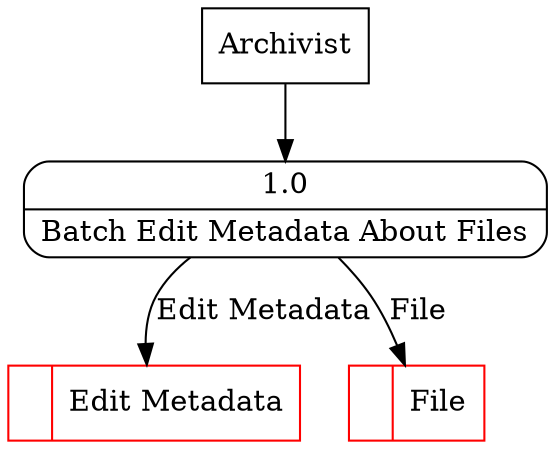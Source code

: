 digraph dfd2{ 
node[shape=record]
200 [label="<f0>  |<f1> Edit Metadata " color=red];
201 [label="<f0>  |<f1> File " color=red];
202 [label="Archivist" shape=box];
203 [label="{<f0> 1.0|<f1> Batch Edit Metadata About Files }" shape=Mrecord];
202 -> 203
203 -> 200 [label="Edit Metadata"]
203 -> 201 [label="File"]
}
